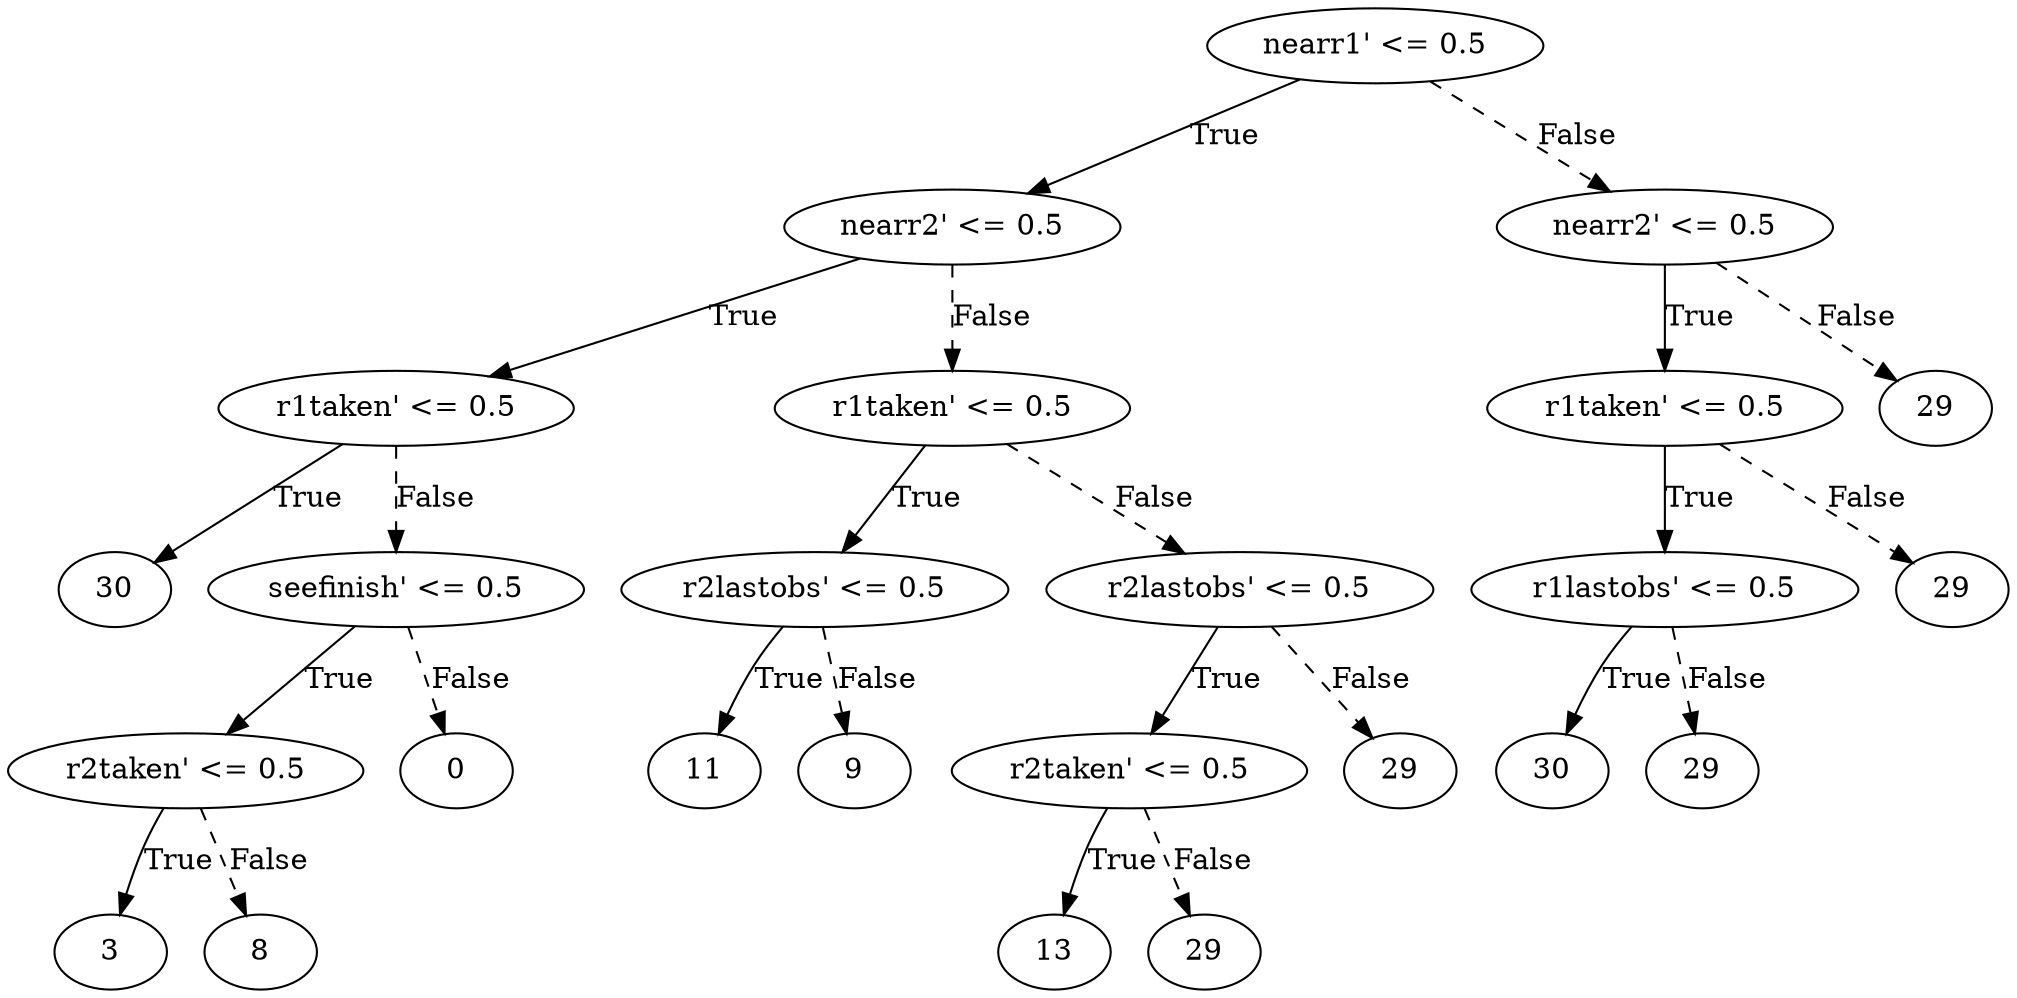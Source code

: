 digraph {
0 [label="nearr1' <= 0.5"];
1 [label="nearr2' <= 0.5"];
2 [label="r1taken' <= 0.5"];
3 [label="30"];
2 -> 3 [label="True"];
4 [label="seefinish' <= 0.5"];
5 [label="r2taken' <= 0.5"];
6 [label="3"];
5 -> 6 [label="True"];
7 [label="8"];
5 -> 7 [style="dashed", label="False"];
4 -> 5 [label="True"];
8 [label="0"];
4 -> 8 [style="dashed", label="False"];
2 -> 4 [style="dashed", label="False"];
1 -> 2 [label="True"];
9 [label="r1taken' <= 0.5"];
10 [label="r2lastobs' <= 0.5"];
11 [label="11"];
10 -> 11 [label="True"];
12 [label="9"];
10 -> 12 [style="dashed", label="False"];
9 -> 10 [label="True"];
13 [label="r2lastobs' <= 0.5"];
14 [label="r2taken' <= 0.5"];
15 [label="13"];
14 -> 15 [label="True"];
16 [label="29"];
14 -> 16 [style="dashed", label="False"];
13 -> 14 [label="True"];
17 [label="29"];
13 -> 17 [style="dashed", label="False"];
9 -> 13 [style="dashed", label="False"];
1 -> 9 [style="dashed", label="False"];
0 -> 1 [label="True"];
18 [label="nearr2' <= 0.5"];
19 [label="r1taken' <= 0.5"];
20 [label="r1lastobs' <= 0.5"];
21 [label="30"];
20 -> 21 [label="True"];
22 [label="29"];
20 -> 22 [style="dashed", label="False"];
19 -> 20 [label="True"];
23 [label="29"];
19 -> 23 [style="dashed", label="False"];
18 -> 19 [label="True"];
24 [label="29"];
18 -> 24 [style="dashed", label="False"];
0 -> 18 [style="dashed", label="False"];

}